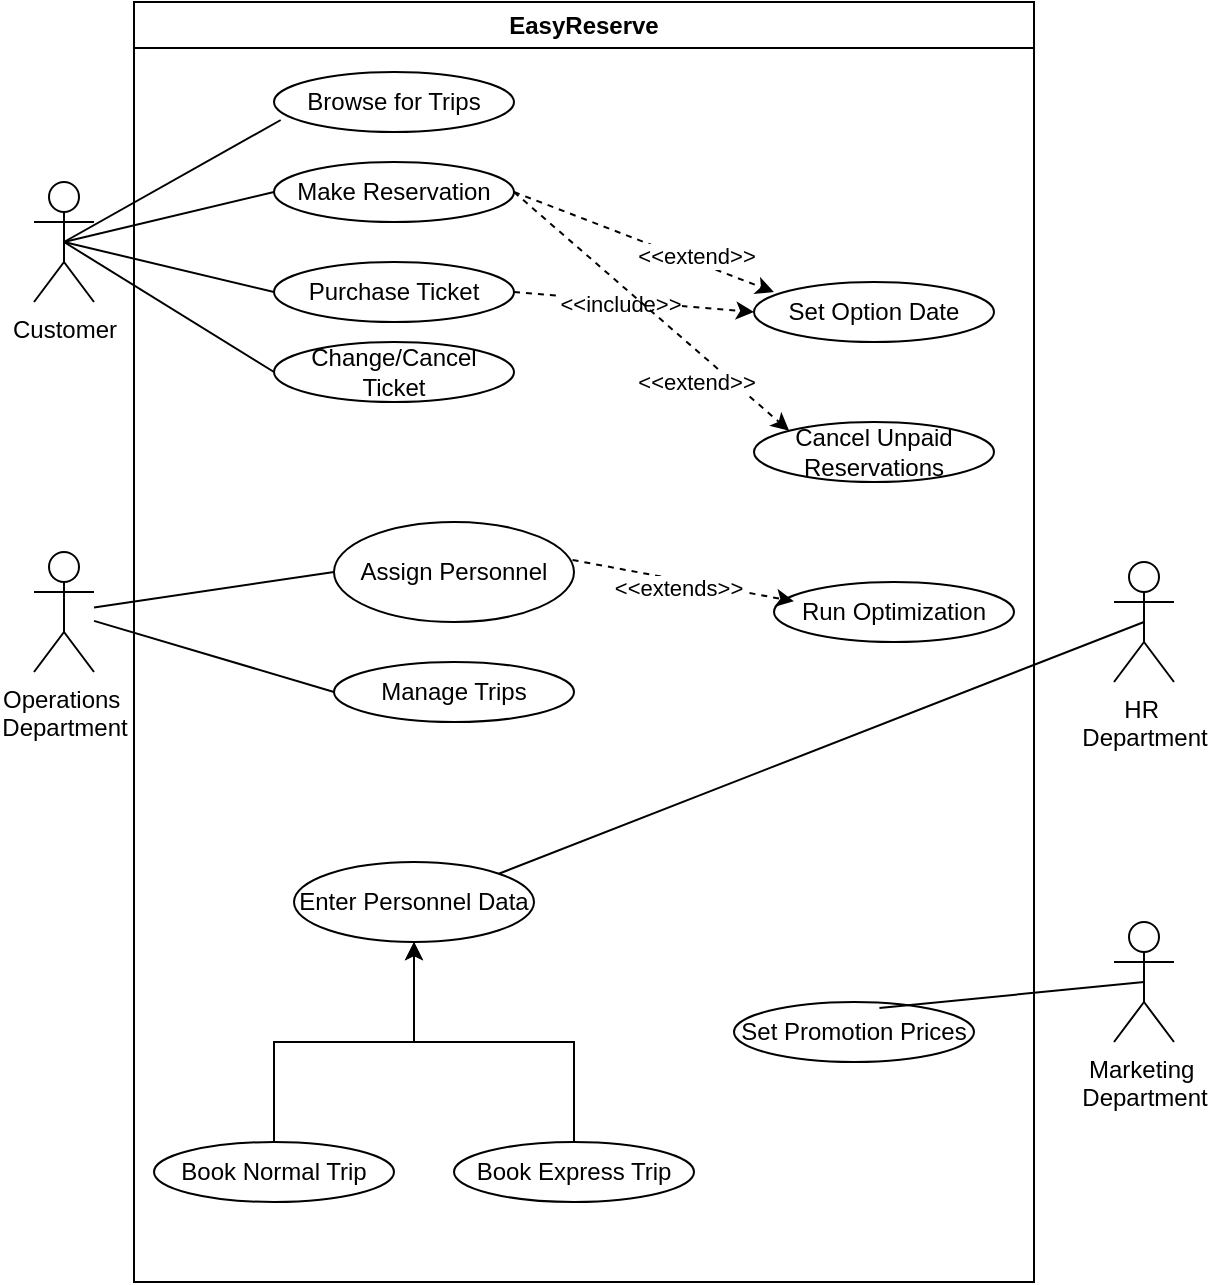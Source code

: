 <mxfile version="26.1.1">
  <diagram name="Page-1" id="6rk4KCseYiT-SziKnowy">
    <mxGraphModel dx="1461" dy="596" grid="0" gridSize="10" guides="1" tooltips="1" connect="1" arrows="1" fold="1" page="1" pageScale="1" pageWidth="850" pageHeight="1100" math="0" shadow="0">
      <root>
        <object label="" id="0">
          <mxCell />
        </object>
        <mxCell id="1" parent="0" />
        <mxCell id="Fme8vbRsqzaGI8FCgmlJ-1" value="Customer" style="shape=umlActor;verticalLabelPosition=bottom;verticalAlign=top;html=1;outlineConnect=0;" vertex="1" parent="1">
          <mxGeometry x="40" y="110" width="30" height="60" as="geometry" />
        </mxCell>
        <mxCell id="Fme8vbRsqzaGI8FCgmlJ-2" value="Operations&amp;nbsp;&lt;div&gt;Department&lt;/div&gt;" style="shape=umlActor;verticalLabelPosition=bottom;verticalAlign=top;html=1;outlineConnect=0;" vertex="1" parent="1">
          <mxGeometry x="40" y="295" width="30" height="60" as="geometry" />
        </mxCell>
        <mxCell id="Fme8vbRsqzaGI8FCgmlJ-3" value="HR&amp;nbsp;&lt;div&gt;Department&lt;/div&gt;" style="shape=umlActor;verticalLabelPosition=bottom;verticalAlign=top;html=1;outlineConnect=0;" vertex="1" parent="1">
          <mxGeometry x="580" y="300" width="30" height="60" as="geometry" />
        </mxCell>
        <mxCell id="Fme8vbRsqzaGI8FCgmlJ-4" value="Marketing&amp;nbsp;&lt;div&gt;Department&lt;/div&gt;" style="shape=umlActor;verticalLabelPosition=bottom;verticalAlign=top;html=1;outlineConnect=0;" vertex="1" parent="1">
          <mxGeometry x="580" y="480" width="30" height="60" as="geometry" />
        </mxCell>
        <mxCell id="Fme8vbRsqzaGI8FCgmlJ-5" value="Browse for Trips" style="ellipse;whiteSpace=wrap;html=1;" vertex="1" parent="1">
          <mxGeometry x="160" y="55" width="120" height="30" as="geometry" />
        </mxCell>
        <mxCell id="Fme8vbRsqzaGI8FCgmlJ-9" value="Make Reservation" style="ellipse;whiteSpace=wrap;html=1;" vertex="1" parent="1">
          <mxGeometry x="160" y="100" width="120" height="30" as="geometry" />
        </mxCell>
        <mxCell id="Fme8vbRsqzaGI8FCgmlJ-12" value="Purchase Ticket" style="ellipse;whiteSpace=wrap;html=1;" vertex="1" parent="1">
          <mxGeometry x="160" y="150" width="120" height="30" as="geometry" />
        </mxCell>
        <mxCell id="Fme8vbRsqzaGI8FCgmlJ-13" value="Change/Cancel&lt;div&gt;Ticket&lt;/div&gt;" style="ellipse;whiteSpace=wrap;html=1;" vertex="1" parent="1">
          <mxGeometry x="160" y="190" width="120" height="30" as="geometry" />
        </mxCell>
        <mxCell id="Fme8vbRsqzaGI8FCgmlJ-14" value="Set Option Date" style="ellipse;whiteSpace=wrap;html=1;" vertex="1" parent="1">
          <mxGeometry x="400" y="160" width="120" height="30" as="geometry" />
        </mxCell>
        <mxCell id="Fme8vbRsqzaGI8FCgmlJ-15" value="Cancel Unpaid Reservations" style="ellipse;whiteSpace=wrap;html=1;" vertex="1" parent="1">
          <mxGeometry x="400" y="230" width="120" height="30" as="geometry" />
        </mxCell>
        <mxCell id="Fme8vbRsqzaGI8FCgmlJ-16" value="Assign Personnel" style="ellipse;whiteSpace=wrap;html=1;" vertex="1" parent="1">
          <mxGeometry x="190" y="280" width="120" height="50" as="geometry" />
        </mxCell>
        <mxCell id="Fme8vbRsqzaGI8FCgmlJ-17" value="Manage Trips" style="ellipse;whiteSpace=wrap;html=1;" vertex="1" parent="1">
          <mxGeometry x="190" y="350" width="120" height="30" as="geometry" />
        </mxCell>
        <mxCell id="Fme8vbRsqzaGI8FCgmlJ-18" value="Run Optimization" style="ellipse;whiteSpace=wrap;html=1;" vertex="1" parent="1">
          <mxGeometry x="410" y="310" width="120" height="30" as="geometry" />
        </mxCell>
        <mxCell id="Fme8vbRsqzaGI8FCgmlJ-19" value="Set Promotion Prices" style="ellipse;whiteSpace=wrap;html=1;" vertex="1" parent="1">
          <mxGeometry x="390" y="520" width="120" height="30" as="geometry" />
        </mxCell>
        <mxCell id="Fme8vbRsqzaGI8FCgmlJ-20" value="Enter Personnel Data" style="ellipse;whiteSpace=wrap;html=1;" vertex="1" parent="1">
          <mxGeometry x="170" y="450" width="120" height="40" as="geometry" />
        </mxCell>
        <mxCell id="Fme8vbRsqzaGI8FCgmlJ-22" style="edgeStyle=orthogonalEdgeStyle;rounded=0;orthogonalLoop=1;jettySize=auto;html=1;exitX=0.5;exitY=0;exitDx=0;exitDy=0;entryX=0.5;entryY=1;entryDx=0;entryDy=0;" edge="1" parent="1" source="Fme8vbRsqzaGI8FCgmlJ-21" target="Fme8vbRsqzaGI8FCgmlJ-20">
          <mxGeometry relative="1" as="geometry" />
        </mxCell>
        <mxCell id="Fme8vbRsqzaGI8FCgmlJ-21" value="Book Normal Trip" style="ellipse;whiteSpace=wrap;html=1;" vertex="1" parent="1">
          <mxGeometry x="100" y="590" width="120" height="30" as="geometry" />
        </mxCell>
        <mxCell id="Fme8vbRsqzaGI8FCgmlJ-24" style="edgeStyle=orthogonalEdgeStyle;rounded=0;orthogonalLoop=1;jettySize=auto;html=1;exitX=0.5;exitY=0;exitDx=0;exitDy=0;entryX=0.5;entryY=1;entryDx=0;entryDy=0;" edge="1" parent="1" source="Fme8vbRsqzaGI8FCgmlJ-23" target="Fme8vbRsqzaGI8FCgmlJ-20">
          <mxGeometry relative="1" as="geometry" />
        </mxCell>
        <mxCell id="Fme8vbRsqzaGI8FCgmlJ-23" value="Book Express Trip" style="ellipse;whiteSpace=wrap;html=1;" vertex="1" parent="1">
          <mxGeometry x="250" y="590" width="120" height="30" as="geometry" />
        </mxCell>
        <mxCell id="Fme8vbRsqzaGI8FCgmlJ-26" value="" style="endArrow=none;html=1;rounded=0;exitX=1;exitY=0;exitDx=0;exitDy=0;entryX=0.5;entryY=0.5;entryDx=0;entryDy=0;entryPerimeter=0;" edge="1" parent="1" source="Fme8vbRsqzaGI8FCgmlJ-20" target="Fme8vbRsqzaGI8FCgmlJ-3">
          <mxGeometry width="50" height="50" relative="1" as="geometry">
            <mxPoint x="400" y="520" as="sourcePoint" />
            <mxPoint x="450" y="470" as="targetPoint" />
          </mxGeometry>
        </mxCell>
        <mxCell id="Fme8vbRsqzaGI8FCgmlJ-27" value="" style="endArrow=none;html=1;rounded=0;exitX=0.606;exitY=0.1;exitDx=0;exitDy=0;exitPerimeter=0;entryX=0.5;entryY=0.5;entryDx=0;entryDy=0;entryPerimeter=0;" edge="1" parent="1" source="Fme8vbRsqzaGI8FCgmlJ-19" target="Fme8vbRsqzaGI8FCgmlJ-4">
          <mxGeometry width="50" height="50" relative="1" as="geometry">
            <mxPoint x="450" y="520" as="sourcePoint" />
            <mxPoint x="500" y="470" as="targetPoint" />
          </mxGeometry>
        </mxCell>
        <mxCell id="Fme8vbRsqzaGI8FCgmlJ-28" value="" style="endArrow=none;html=1;rounded=0;entryX=0;entryY=0.5;entryDx=0;entryDy=0;" edge="1" parent="1" source="Fme8vbRsqzaGI8FCgmlJ-2" target="Fme8vbRsqzaGI8FCgmlJ-16">
          <mxGeometry width="50" height="50" relative="1" as="geometry">
            <mxPoint x="250" y="430" as="sourcePoint" />
            <mxPoint x="300" y="380" as="targetPoint" />
          </mxGeometry>
        </mxCell>
        <mxCell id="Fme8vbRsqzaGI8FCgmlJ-29" value="" style="endArrow=none;html=1;rounded=0;entryX=0;entryY=0.5;entryDx=0;entryDy=0;" edge="1" parent="1" source="Fme8vbRsqzaGI8FCgmlJ-2" target="Fme8vbRsqzaGI8FCgmlJ-17">
          <mxGeometry width="50" height="50" relative="1" as="geometry">
            <mxPoint x="250" y="430" as="sourcePoint" />
            <mxPoint x="300" y="380" as="targetPoint" />
          </mxGeometry>
        </mxCell>
        <mxCell id="Fme8vbRsqzaGI8FCgmlJ-30" value="" style="endArrow=none;html=1;rounded=0;exitX=0.5;exitY=0.5;exitDx=0;exitDy=0;exitPerimeter=0;entryX=0.028;entryY=0.8;entryDx=0;entryDy=0;entryPerimeter=0;" edge="1" parent="1" source="Fme8vbRsqzaGI8FCgmlJ-1" target="Fme8vbRsqzaGI8FCgmlJ-5">
          <mxGeometry width="50" height="50" relative="1" as="geometry">
            <mxPoint x="250" y="240" as="sourcePoint" />
            <mxPoint x="300" y="190" as="targetPoint" />
          </mxGeometry>
        </mxCell>
        <mxCell id="Fme8vbRsqzaGI8FCgmlJ-31" value="" style="endArrow=none;html=1;rounded=0;exitX=0.5;exitY=0.5;exitDx=0;exitDy=0;exitPerimeter=0;entryX=0;entryY=0.5;entryDx=0;entryDy=0;" edge="1" parent="1" source="Fme8vbRsqzaGI8FCgmlJ-1" target="Fme8vbRsqzaGI8FCgmlJ-9">
          <mxGeometry width="50" height="50" relative="1" as="geometry">
            <mxPoint x="250" y="240" as="sourcePoint" />
            <mxPoint x="300" y="190" as="targetPoint" />
          </mxGeometry>
        </mxCell>
        <mxCell id="Fme8vbRsqzaGI8FCgmlJ-32" value="" style="endArrow=none;html=1;rounded=0;exitX=0.5;exitY=0.5;exitDx=0;exitDy=0;exitPerimeter=0;entryX=0;entryY=0.5;entryDx=0;entryDy=0;" edge="1" parent="1" source="Fme8vbRsqzaGI8FCgmlJ-1" target="Fme8vbRsqzaGI8FCgmlJ-12">
          <mxGeometry width="50" height="50" relative="1" as="geometry">
            <mxPoint x="250" y="240" as="sourcePoint" />
            <mxPoint x="300" y="190" as="targetPoint" />
          </mxGeometry>
        </mxCell>
        <mxCell id="Fme8vbRsqzaGI8FCgmlJ-33" value="" style="endArrow=none;html=1;rounded=0;exitX=0.5;exitY=0.5;exitDx=0;exitDy=0;exitPerimeter=0;entryX=0;entryY=0.5;entryDx=0;entryDy=0;" edge="1" parent="1" source="Fme8vbRsqzaGI8FCgmlJ-1" target="Fme8vbRsqzaGI8FCgmlJ-13">
          <mxGeometry width="50" height="50" relative="1" as="geometry">
            <mxPoint x="250" y="240" as="sourcePoint" />
            <mxPoint x="300" y="190" as="targetPoint" />
          </mxGeometry>
        </mxCell>
        <mxCell id="Fme8vbRsqzaGI8FCgmlJ-34" value="" style="html=1;labelBackgroundColor=#ffffff;startArrow=none;startFill=0;startSize=6;endArrow=classic;endFill=1;endSize=6;jettySize=auto;orthogonalLoop=1;strokeWidth=1;dashed=1;fontSize=14;rounded=0;exitX=0.994;exitY=0.38;exitDx=0;exitDy=0;exitPerimeter=0;entryX=0.083;entryY=0.322;entryDx=0;entryDy=0;entryPerimeter=0;" edge="1" parent="1" source="Fme8vbRsqzaGI8FCgmlJ-16" target="Fme8vbRsqzaGI8FCgmlJ-18">
          <mxGeometry width="60" height="60" relative="1" as="geometry">
            <mxPoint x="280" y="240" as="sourcePoint" />
            <mxPoint x="340" y="180" as="targetPoint" />
          </mxGeometry>
        </mxCell>
        <mxCell id="Fme8vbRsqzaGI8FCgmlJ-35" value="&amp;lt;&amp;lt;extends&amp;gt;&amp;gt;" style="edgeLabel;html=1;align=center;verticalAlign=middle;resizable=0;points=[];" vertex="1" connectable="0" parent="Fme8vbRsqzaGI8FCgmlJ-34">
          <mxGeometry x="-0.045" y="-4" relative="1" as="geometry">
            <mxPoint as="offset" />
          </mxGeometry>
        </mxCell>
        <mxCell id="Fme8vbRsqzaGI8FCgmlJ-36" value="" style="html=1;labelBackgroundColor=#ffffff;startArrow=none;startFill=0;startSize=6;endArrow=classic;endFill=1;endSize=6;jettySize=auto;orthogonalLoop=1;strokeWidth=1;dashed=1;fontSize=14;rounded=0;exitX=1;exitY=0.5;exitDx=0;exitDy=0;entryX=0;entryY=0.5;entryDx=0;entryDy=0;" edge="1" parent="1" source="Fme8vbRsqzaGI8FCgmlJ-12" target="Fme8vbRsqzaGI8FCgmlJ-14">
          <mxGeometry width="60" height="60" relative="1" as="geometry">
            <mxPoint x="280" y="240" as="sourcePoint" />
            <mxPoint x="340" y="180" as="targetPoint" />
          </mxGeometry>
        </mxCell>
        <mxCell id="Fme8vbRsqzaGI8FCgmlJ-37" value="&amp;lt;&amp;lt;include&amp;gt;&amp;gt;" style="edgeLabel;html=1;align=center;verticalAlign=middle;resizable=0;points=[];" vertex="1" connectable="0" parent="Fme8vbRsqzaGI8FCgmlJ-36">
          <mxGeometry x="-0.11" y="-1" relative="1" as="geometry">
            <mxPoint as="offset" />
          </mxGeometry>
        </mxCell>
        <mxCell id="Fme8vbRsqzaGI8FCgmlJ-38" value="" style="html=1;labelBackgroundColor=#ffffff;startArrow=none;startFill=0;startSize=6;endArrow=classic;endFill=1;endSize=6;jettySize=auto;orthogonalLoop=1;strokeWidth=1;dashed=1;fontSize=14;rounded=0;exitX=1;exitY=0.5;exitDx=0;exitDy=0;entryX=0;entryY=0;entryDx=0;entryDy=0;" edge="1" parent="1" source="Fme8vbRsqzaGI8FCgmlJ-9" target="Fme8vbRsqzaGI8FCgmlJ-15">
          <mxGeometry width="60" height="60" relative="1" as="geometry">
            <mxPoint x="280" y="240" as="sourcePoint" />
            <mxPoint x="340" y="180" as="targetPoint" />
          </mxGeometry>
        </mxCell>
        <mxCell id="Fme8vbRsqzaGI8FCgmlJ-39" value="&amp;lt;&amp;lt;extend&amp;gt;&amp;gt;" style="edgeLabel;html=1;align=center;verticalAlign=middle;resizable=0;points=[];" vertex="1" connectable="0" parent="Fme8vbRsqzaGI8FCgmlJ-38">
          <mxGeometry x="0.24" relative="1" as="geometry">
            <mxPoint x="5" y="21" as="offset" />
          </mxGeometry>
        </mxCell>
        <mxCell id="Fme8vbRsqzaGI8FCgmlJ-40" value="" style="html=1;labelBackgroundColor=#ffffff;startArrow=none;startFill=0;startSize=6;endArrow=classic;endFill=1;endSize=6;jettySize=auto;orthogonalLoop=1;strokeWidth=1;dashed=1;fontSize=14;rounded=0;entryX=0.083;entryY=0.167;entryDx=0;entryDy=0;entryPerimeter=0;exitX=1;exitY=0.5;exitDx=0;exitDy=0;" edge="1" parent="1" source="Fme8vbRsqzaGI8FCgmlJ-9" target="Fme8vbRsqzaGI8FCgmlJ-14">
          <mxGeometry width="60" height="60" relative="1" as="geometry">
            <mxPoint x="280" y="240" as="sourcePoint" />
            <mxPoint x="340" y="180" as="targetPoint" />
          </mxGeometry>
        </mxCell>
        <mxCell id="Fme8vbRsqzaGI8FCgmlJ-41" value="&amp;lt;&amp;lt;extend&amp;gt;&amp;gt;" style="edgeLabel;html=1;align=center;verticalAlign=middle;resizable=0;points=[];" vertex="1" connectable="0" parent="Fme8vbRsqzaGI8FCgmlJ-40">
          <mxGeometry x="0.389" y="3" relative="1" as="geometry">
            <mxPoint as="offset" />
          </mxGeometry>
        </mxCell>
        <mxCell id="Fme8vbRsqzaGI8FCgmlJ-48" value="EasyReserve" style="swimlane;whiteSpace=wrap;html=1;" vertex="1" parent="1">
          <mxGeometry x="90" y="20" width="450" height="640" as="geometry" />
        </mxCell>
      </root>
    </mxGraphModel>
  </diagram>
</mxfile>
